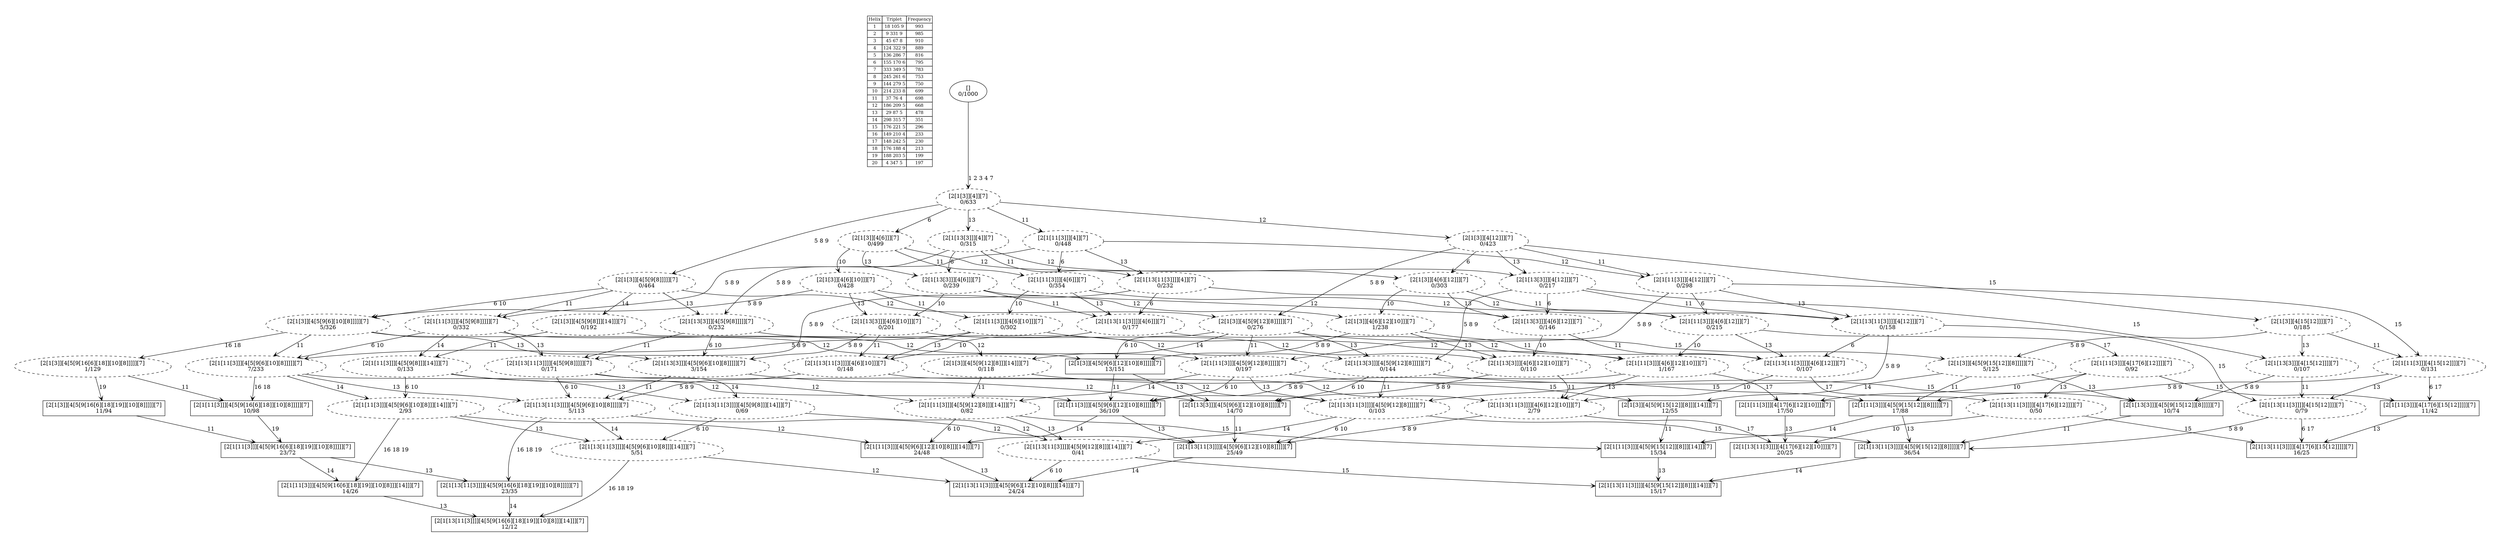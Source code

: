 digraph G {
	pad = 0.5;
	nodesep = 0.5;
"legend" [label = < <table border="0" cellborder="1" cellspacing="0"><tr><td>Helix</td><td>Triplet</td><td>Frequency</td></tr>
<tr><td>1</td><td>18 105 9</td><td>993</td></tr>
<tr><td>2</td><td>9 331 9</td><td>985</td></tr>
<tr><td>3</td><td>45 67 8</td><td>910</td></tr>
<tr><td>4</td><td>124 322 9</td><td>889</td></tr>
<tr><td>5</td><td>136 286 7</td><td>816</td></tr>
<tr><td>6</td><td>155 170 6</td><td>795</td></tr>
<tr><td>7</td><td>333 349 5</td><td>783</td></tr>
<tr><td>8</td><td>245 261 6</td><td>753</td></tr>
<tr><td>9</td><td>144 279 5</td><td>750</td></tr>
<tr><td>10</td><td>214 233 8</td><td>699</td></tr>
<tr><td>11</td><td>37 76 4</td><td>698</td></tr>
<tr><td>12</td><td>186 209 5</td><td>668</td></tr>
<tr><td>13</td><td>29 87 5</td><td>478</td></tr>
<tr><td>14</td><td>298 315 7</td><td>351</td></tr>
<tr><td>15</td><td>176 221 5</td><td>296</td></tr>
<tr><td>16</td><td>149 210 4</td><td>233</td></tr>
<tr><td>17</td><td>148 242 5</td><td>230</td></tr>
<tr><td>18</td><td>176 188 4</td><td>213</td></tr>
<tr><td>19</td><td>188 203 5</td><td>199</td></tr>
<tr><td>20</td><td>4 347 5</td><td>197</td></tr>
</table>>, shape = plaintext, fontsize=11];
"1 2 3 4 5 7 8 9 11 12 13 15 " [shape = box];
"1 2 3 4 5 6 7 8 9 10 11 12 " [shape = box];
"1 2 3 4 5 6 7 8 9 10 11 12 13 " [shape = box];
"1 2 3 4 5 6 7 8 9 10 11 12 13 14 " [shape = box];
"1 2 3 4 5 6 7 8 9 10 11 12 14 " [shape = box];
"1 2 3 4 5 6 7 8 9 10 11 13 16 18 19 " [shape = box];
"1 2 3 4 5 6 7 8 9 10 11 16 18 19 " [shape = box];
"1 2 3 4 6 7 10 11 12 13 17 " [shape = box];
"1 2 3 4 5 7 8 9 11 12 15 " [shape = box];
"1 2 3 4 6 7 10 11 12 17 " [shape = box];
"1 2 3 4 6 7 11 12 13 15 17 " [shape = box];
"1 2 3 4 5 7 8 9 11 12 13 14 15 " [shape = box];
"1 2 3 4 5 7 8 9 11 12 14 15 " [shape = box];
"1 2 3 4 5 6 7 8 9 10 11 14 16 18 19 " [shape = box];
"1 2 3 4 5 6 7 8 9 10 12 13 " [shape = box];
"1 2 3 4 5 6 7 8 9 10 12 " [shape = box];
"1 2 3 4 5 6 7 8 9 10 11 13 14 16 18 19 " [shape = box];
"1 2 3 4 5 7 8 9 12 14 15 " [shape = box];
"1 2 3 4 5 6 7 8 9 10 16 18 19 " [shape = box];
"1 2 3 4 6 7 11 12 15 17 " [shape = box];
"1 2 3 4 5 6 7 8 9 10 11 16 18 " [shape = box];
"1 2 3 4 5 7 8 9 12 13 15 " [shape = box];
"1 2 3 4 5 7 8 9 11 12 " [style = dashed];
"1 2 3 4 5 7 8 9 11 12 13 " [style = dashed];
"1 2 3 4 5 7 8 9 11 13 " [style = dashed];
"1 2 3 4 5 7 8 9 11 " [style = dashed];
"1 2 3 4 7 11 12 13 " [style = dashed];
"1 2 3 4 7 11 12 " [style = dashed];
"1 2 3 4 7 11 12 13 15 " [style = dashed];
"1 2 3 4 5 7 8 9 12 13 " [style = dashed];
"1 2 3 4 5 7 8 9 12 " [style = dashed];
"1 2 3 4 5 7 8 9 12 15 " [style = dashed];
"1 2 3 4 5 7 8 9 " [style = dashed];
"1 2 3 4 7 11 12 15 " [style = dashed];
"1 2 3 4 5 6 7 8 9 10 11 " [style = dashed];
"1 2 3 4 6 7 10 11 12 " [style = dashed];
"1 2 3 4 6 7 11 12 " [style = dashed];
"1 2 3 4 5 6 7 8 9 10 " [style = dashed];
"1 2 3 4 5 6 7 8 9 10 11 13 " [style = dashed];
"1 2 3 4 6 7 10 11 12 13 " [style = dashed];
"1 2 3 4 6 7 11 12 13 " [style = dashed];
"1 2 3 4 5 7 8 9 11 12 13 14 " [style = dashed];
"1 2 3 4 5 7 8 9 11 12 14 " [style = dashed];
"1 2 3 4 5 6 7 8 9 10 11 14 " [style = dashed];
"1 2 3 4 5 6 7 8 9 10 11 13 14 " [style = dashed];
"1 2 3 4 5 7 8 9 12 14 " [style = dashed];
"1 2 3 4 6 7 10 11 13 " [style = dashed];
"1 2 3 4 6 7 10 11 " [style = dashed];
"1 2 3 4 6 7 11 13 " [style = dashed];
"1 2 3 4 5 6 7 8 9 10 13 " [style = dashed];
"1 2 3 4 6 7 11 " [style = dashed];
"1 2 3 4 5 7 8 9 13 " [style = dashed];
"1 2 3 4 6 7 11 12 13 17 " [style = dashed];
"1 2 3 4 6 7 10 12 13 " [style = dashed];
"1 2 3 4 6 7 10 12 " [style = dashed];
"1 2 3 4 7 12 " [style = dashed];
"1 2 3 4 6 7 10 " [style = dashed];
"1 2 3 4 6 7 11 12 17 " [style = dashed];
"1 2 3 4 7 12 13 " [style = dashed];
"1 2 3 4 6 7 12 13 " [style = dashed];
"1 2 3 4 6 7 12 " [style = dashed];
"1 2 3 4 7 12 15 " [style = dashed];
"1 2 3 4 6 7 " [style = dashed];
"1 2 3 4 7 12 13 15 " [style = dashed];
"1 2 3 4 5 7 8 9 11 14 " [style = dashed];
"1 2 3 4 5 7 8 9 11 13 14 " [style = dashed];
"1 2 3 4 5 7 8 9 14 " [style = dashed];
"1 2 3 4 5 6 7 8 9 10 16 18 " [style = dashed];
"1 2 3 4 7 11 " [style = dashed];
"1 2 3 4 7 " [style = dashed];
"1 2 3 4 7 11 13 " [style = dashed];
"1 2 3 4 7 13 " [style = dashed];
"1 2 3 4 6 7 10 13 " [style = dashed];
"1 2 3 4 6 7 13 " [style = dashed];
"1 2 3 4 5 7 8 9 11 12 13 15 " [label = "[2[1[13[11[3]]]][4[5[9[15[12]][8]]]]][7]\n36/54"];
"1 2 3 4 5 6 7 8 9 10 11 12 " [label = "[2[1[11[3]]][4[5[9[6][12][10][8]]]]][7]\n36/109"];
"1 2 3 4 5 6 7 8 9 10 11 12 13 " [label = "[2[1[13[11[3]]]][4[5[9[6][12][10][8]]]]][7]\n25/49"];
"1 2 3 4 5 6 7 8 9 10 11 12 13 14 " [label = "[2[1[13[11[3]]]][4[5[9[6][12][10][8]]][14]]][7]\n24/24"];
"1 2 3 4 5 6 7 8 9 10 11 12 14 " [label = "[2[1[11[3]]][4[5[9[6][12][10][8]]][14]]][7]\n24/48"];
"1 2 3 4 5 6 7 8 9 10 11 13 16 18 19 " [label = "[2[1[13[11[3]]]][4[5[9[16[6][18][19]][10][8]]]]][7]\n23/35"];
"1 2 3 4 5 6 7 8 9 10 11 16 18 19 " [label = "[2[1[11[3]]][4[5[9[16[6][18][19]][10][8]]]]][7]\n23/72"];
"1 2 3 4 6 7 10 11 12 13 17 " [label = "[2[1[13[11[3]]]][4[17[6][12][10]]]][7]\n20/25"];
"1 2 3 4 5 7 8 9 11 12 15 " [label = "[2[1[11[3]]][4[5[9[15[12]][8]]]]][7]\n17/88"];
"1 2 3 4 6 7 10 11 12 17 " [label = "[2[1[11[3]]][4[17[6][12][10]]]][7]\n17/50"];
"1 2 3 4 6 7 11 12 13 15 17 " [label = "[2[1[13[11[3]]]][4[17[6][15[12]]]]][7]\n16/25"];
"1 2 3 4 5 7 8 9 11 12 13 14 15 " [label = "[2[1[13[11[3]]]][4[5[9[15[12]][8]]][14]]][7]\n15/17"];
"1 2 3 4 5 7 8 9 11 12 14 15 " [label = "[2[1[11[3]]][4[5[9[15[12]][8]]][14]]][7]\n15/34"];
"1 2 3 4 5 6 7 8 9 10 11 14 16 18 19 " [label = "[2[1[11[3]]][4[5[9[16[6][18][19]][10][8]]][14]]][7]\n14/26"];
"1 2 3 4 5 6 7 8 9 10 12 13 " [label = "[2[1[13[3]]][4[5[9[6][12][10][8]]]]][7]\n14/70"];
"1 2 3 4 5 6 7 8 9 10 12 " [label = "[2[1[3]][4[5[9[6][12][10][8]]]]][7]\n13/151"];
"1 2 3 4 5 6 7 8 9 10 11 13 14 16 18 19 " [label = "[2[1[13[11[3]]]][4[5[9[16[6][18][19]][10][8]]][14]]][7]\n12/12"];
"1 2 3 4 5 7 8 9 12 14 15 " [label = "[2[1[3]][4[5[9[15[12]][8]]][14]]][7]\n12/55"];
"1 2 3 4 5 6 7 8 9 10 16 18 19 " [label = "[2[1[3]][4[5[9[16[6][18][19]][10][8]]]]][7]\n11/94"];
"1 2 3 4 6 7 11 12 15 17 " [label = "[2[1[11[3]]][4[17[6][15[12]]]]][7]\n11/42"];
"1 2 3 4 5 6 7 8 9 10 11 16 18 " [label = "[2[1[11[3]]][4[5[9[16[6][18]][10][8]]]]][7]\n10/98"];
"1 2 3 4 5 7 8 9 12 13 15 " [label = "[2[1[13[3]]][4[5[9[15[12]][8]]]]][7]\n10/74"];
"1 2 3 4 5 7 8 9 11 12 " [label = "[2[1[11[3]]][4[5[9[12][8]]]]][7]\n0/197"];
"1 2 3 4 5 7 8 9 11 12 13 " [label = "[2[1[13[11[3]]]][4[5[9[12][8]]]]][7]\n0/103"];
"1 2 3 4 5 7 8 9 11 13 " [label = "[2[1[13[11[3]]]][4[5[9[8]]]]][7]\n0/171"];
"1 2 3 4 5 7 8 9 11 " [label = "[2[1[11[3]]][4[5[9[8]]]]][7]\n0/332"];
"1 2 3 4 7 11 12 13 " [label = "[2[1[13[11[3]]]][4[12]]][7]\n0/158"];
"1 2 3 4 7 11 12 " [label = "[2[1[11[3]]][4[12]]][7]\n0/298"];
"1 2 3 4 7 11 12 13 15 " [label = "[2[1[13[11[3]]]][4[15[12]]]][7]\n0/79"];
"1 2 3 4 5 7 8 9 12 13 " [label = "[2[1[13[3]]][4[5[9[12][8]]]]][7]\n0/144"];
"1 2 3 4 5 7 8 9 12 " [label = "[2[1[3]][4[5[9[12][8]]]]][7]\n0/276"];
"1 2 3 4 5 7 8 9 12 15 " [label = "[2[1[3]][4[5[9[15[12]][8]]]]][7]\n5/125"];
"1 2 3 4 5 7 8 9 " [label = "[2[1[3]][4[5[9[8]]]]][7]\n0/464"];
"1 2 3 4 7 11 12 15 " [label = "[2[1[11[3]]][4[15[12]]]][7]\n0/131"];
"1 2 3 4 5 6 7 8 9 10 11 " [label = "[2[1[11[3]]][4[5[9[6][10][8]]]]][7]\n7/233"];
"1 2 3 4 6 7 10 11 12 " [label = "[2[1[11[3]]][4[6][12][10]]][7]\n1/167"];
"1 2 3 4 6 7 11 12 " [label = "[2[1[11[3]]][4[6][12]]][7]\n0/215"];
"1 2 3 4 5 6 7 8 9 10 " [label = "[2[1[3]][4[5[9[6][10][8]]]]][7]\n5/326"];
"1 2 3 4 5 6 7 8 9 10 11 13 " [label = "[2[1[13[11[3]]]][4[5[9[6][10][8]]]]][7]\n5/113"];
"1 2 3 4 6 7 10 11 12 13 " [label = "[2[1[13[11[3]]]][4[6][12][10]]][7]\n2/79"];
"1 2 3 4 6 7 11 12 13 " [label = "[2[1[13[11[3]]]][4[6][12]]][7]\n0/107"];
"1 2 3 4 5 7 8 9 11 12 13 14 " [label = "[2[1[13[11[3]]]][4[5[9[12][8]]][14]]][7]\n0/41"];
"1 2 3 4 5 7 8 9 11 12 14 " [label = "[2[1[11[3]]][4[5[9[12][8]]][14]]][7]\n0/82"];
"1 2 3 4 5 6 7 8 9 10 11 14 " [label = "[2[1[11[3]]][4[5[9[6][10][8]]][14]]][7]\n2/93"];
"1 2 3 4 5 6 7 8 9 10 11 13 14 " [label = "[2[1[13[11[3]]]][4[5[9[6][10][8]]][14]]][7]\n5/51"];
"1 2 3 4 5 7 8 9 12 14 " [label = "[2[1[3]][4[5[9[12][8]]][14]]][7]\n0/118"];
"1 2 3 4 6 7 10 11 13 " [label = "[2[1[13[11[3]]]][4[6][10]]][7]\n0/148"];
"1 2 3 4 6 7 10 11 " [label = "[2[1[11[3]]][4[6][10]]][7]\n0/302"];
"1 2 3 4 6 7 11 13 " [label = "[2[1[13[11[3]]]][4[6]]][7]\n0/177"];
"1 2 3 4 5 6 7 8 9 10 13 " [label = "[2[1[13[3]]][4[5[9[6][10][8]]]]][7]\n3/154"];
"1 2 3 4 6 7 11 " [label = "[2[1[11[3]]][4[6]]][7]\n0/354"];
"1 2 3 4 5 7 8 9 13 " [label = "[2[1[13[3]]][4[5[9[8]]]]][7]\n0/232"];
"1 2 3 4 6 7 11 12 13 17 " [label = "[2[1[13[11[3]]]][4[17[6][12]]]][7]\n0/50"];
"1 2 3 4 6 7 10 12 13 " [label = "[2[1[13[3]]][4[6][12][10]]][7]\n0/110"];
"1 2 3 4 6 7 10 12 " [label = "[2[1[3]][4[6][12][10]]][7]\n1/238"];
"1 2 3 4 7 12 " [label = "[2[1[3]][4[12]]][7]\n0/423"];
"1 2 3 4 6 7 10 " [label = "[2[1[3]][4[6][10]]][7]\n0/428"];
"1 2 3 4 6 7 11 12 17 " [label = "[2[1[11[3]]][4[17[6][12]]]][7]\n0/92"];
"1 2 3 4 7 12 13 " [label = "[2[1[13[3]]][4[12]]][7]\n0/217"];
"1 2 3 4 6 7 12 13 " [label = "[2[1[13[3]]][4[6][12]]][7]\n0/146"];
"1 2 3 4 6 7 12 " [label = "[2[1[3]][4[6][12]]][7]\n0/303"];
"1 2 3 4 7 12 15 " [label = "[2[1[3]][4[15[12]]]][7]\n0/185"];
"1 2 3 4 6 7 " [label = "[2[1[3]][4[6]]][7]\n0/499"];
"1 2 3 4 7 12 13 15 " [label = "[2[1[13[3]]][4[15[12]]]][7]\n0/107"];
"1 2 3 4 5 7 8 9 11 14 " [label = "[2[1[11[3]]][4[5[9[8]]][14]]][7]\n0/133"];
"1 2 3 4 5 7 8 9 11 13 14 " [label = "[2[1[13[11[3]]]][4[5[9[8]]][14]]][7]\n0/69"];
"1 2 3 4 5 7 8 9 14 " [label = "[2[1[3]][4[5[9[8]]][14]]][7]\n0/192"];
"1 2 3 4 5 6 7 8 9 10 16 18 " [label = "[2[1[3]][4[5[9[16[6][18]][10][8]]]]][7]\n1/129"];
"1 2 3 4 7 11 " [label = "[2[1[11[3]]][4]][7]\n0/448"];
"1 2 3 4 7 " [label = "[2[1[3]][4]][7]\n0/633"];
"1 2 3 4 7 11 13 " [label = "[2[1[13[11[3]]]][4]][7]\n0/232"];
"1 2 3 4 7 13 " [label = "[2[1[13[3]]][4]][7]\n0/315"];
"1 2 3 4 6 7 10 13 " [label = "[2[1[13[3]]][4[6][10]]][7]\n0/201"];
"1 2 3 4 6 7 13 " [label = "[2[1[13[3]]][4[6]]][7]\n0/239"];
"" [label = "[]\n0/1000"];
"1 2 3 4 5 7 8 9 11 12 13 15 " -> "1 2 3 4 5 7 8 9 11 12 13 14 15 " [label = "14 ", arrowhead = vee];
"1 2 3 4 5 6 7 8 9 10 11 12 " -> "1 2 3 4 5 6 7 8 9 10 11 12 13 " [label = "13 ", arrowhead = vee];
"1 2 3 4 5 6 7 8 9 10 11 12 " -> "1 2 3 4 5 6 7 8 9 10 11 12 14 " [label = "14 ", arrowhead = vee];
"1 2 3 4 5 6 7 8 9 10 11 12 13 " -> "1 2 3 4 5 6 7 8 9 10 11 12 13 14 " [label = "14 ", arrowhead = vee];
"1 2 3 4 5 6 7 8 9 10 11 12 14 " -> "1 2 3 4 5 6 7 8 9 10 11 12 13 14 " [label = "13 ", arrowhead = vee];
"1 2 3 4 5 6 7 8 9 10 11 13 16 18 19 " -> "1 2 3 4 5 6 7 8 9 10 11 13 14 16 18 19 " [label = "14 ", arrowhead = vee];
"1 2 3 4 5 6 7 8 9 10 11 16 18 19 " -> "1 2 3 4 5 6 7 8 9 10 11 13 16 18 19 " [label = "13 ", arrowhead = vee];
"1 2 3 4 5 6 7 8 9 10 11 16 18 19 " -> "1 2 3 4 5 6 7 8 9 10 11 14 16 18 19 " [label = "14 ", arrowhead = vee];
"1 2 3 4 5 7 8 9 11 12 15 " -> "1 2 3 4 5 7 8 9 11 12 13 15 " [label = "13 ", arrowhead = vee];
"1 2 3 4 5 7 8 9 11 12 15 " -> "1 2 3 4 5 7 8 9 11 12 14 15 " [label = "14 ", arrowhead = vee];
"1 2 3 4 6 7 10 11 12 17 " -> "1 2 3 4 6 7 10 11 12 13 17 " [label = "13 ", arrowhead = vee];
"1 2 3 4 5 7 8 9 11 12 14 15 " -> "1 2 3 4 5 7 8 9 11 12 13 14 15 " [label = "13 ", arrowhead = vee];
"1 2 3 4 5 6 7 8 9 10 11 14 16 18 19 " -> "1 2 3 4 5 6 7 8 9 10 11 13 14 16 18 19 " [label = "13 ", arrowhead = vee];
"1 2 3 4 5 6 7 8 9 10 12 13 " -> "1 2 3 4 5 6 7 8 9 10 11 12 13 " [label = "11 ", arrowhead = vee];
"1 2 3 4 5 6 7 8 9 10 12 " -> "1 2 3 4 5 6 7 8 9 10 11 12 " [label = "11 ", arrowhead = vee];
"1 2 3 4 5 6 7 8 9 10 12 " -> "1 2 3 4 5 6 7 8 9 10 12 13 " [label = "13 ", arrowhead = vee];
"1 2 3 4 5 7 8 9 12 14 15 " -> "1 2 3 4 5 7 8 9 11 12 14 15 " [label = "11 ", arrowhead = vee];
"1 2 3 4 5 6 7 8 9 10 16 18 19 " -> "1 2 3 4 5 6 7 8 9 10 11 16 18 19 " [label = "11 ", arrowhead = vee];
"1 2 3 4 6 7 11 12 15 17 " -> "1 2 3 4 6 7 11 12 13 15 17 " [label = "13 ", arrowhead = vee];
"1 2 3 4 5 6 7 8 9 10 11 16 18 " -> "1 2 3 4 5 6 7 8 9 10 11 16 18 19 " [label = "19 ", arrowhead = vee];
"1 2 3 4 5 7 8 9 12 13 15 " -> "1 2 3 4 5 7 8 9 11 12 13 15 " [label = "11 ", arrowhead = vee];
"1 2 3 4 5 7 8 9 11 12 " -> "1 2 3 4 5 6 7 8 9 10 11 12 " [label = "6 10 ", arrowhead = vee];
"1 2 3 4 5 7 8 9 11 12 " -> "1 2 3 4 5 7 8 9 11 12 13 " [label = "13 ", arrowhead = vee];
"1 2 3 4 5 7 8 9 11 12 " -> "1 2 3 4 5 7 8 9 11 12 14 " [label = "14 ", arrowhead = vee];
"1 2 3 4 5 7 8 9 11 12 " -> "1 2 3 4 5 7 8 9 11 12 15 " [label = "15 ", arrowhead = vee];
"1 2 3 4 5 7 8 9 11 12 13 " -> "1 2 3 4 5 7 8 9 11 12 13 15 " [label = "15 ", arrowhead = vee];
"1 2 3 4 5 7 8 9 11 12 13 " -> "1 2 3 4 5 6 7 8 9 10 11 12 13 " [label = "6 10 ", arrowhead = vee];
"1 2 3 4 5 7 8 9 11 12 13 " -> "1 2 3 4 5 7 8 9 11 12 13 14 " [label = "14 ", arrowhead = vee];
"1 2 3 4 5 7 8 9 11 13 " -> "1 2 3 4 5 7 8 9 11 12 13 " [label = "12 ", arrowhead = vee];
"1 2 3 4 5 7 8 9 11 13 " -> "1 2 3 4 5 6 7 8 9 10 11 13 " [label = "6 10 ", arrowhead = vee];
"1 2 3 4 5 7 8 9 11 13 " -> "1 2 3 4 5 7 8 9 11 13 14 " [label = "14 ", arrowhead = vee];
"1 2 3 4 5 7 8 9 11 " -> "1 2 3 4 5 7 8 9 11 12 " [label = "12 ", arrowhead = vee];
"1 2 3 4 5 7 8 9 11 " -> "1 2 3 4 5 7 8 9 11 13 " [label = "13 ", arrowhead = vee];
"1 2 3 4 5 7 8 9 11 " -> "1 2 3 4 5 6 7 8 9 10 11 " [label = "6 10 ", arrowhead = vee];
"1 2 3 4 5 7 8 9 11 " -> "1 2 3 4 5 7 8 9 11 14 " [label = "14 ", arrowhead = vee];
"1 2 3 4 7 11 12 13 " -> "1 2 3 4 5 7 8 9 11 12 13 " [label = "5 8 9 ", arrowhead = vee];
"1 2 3 4 7 11 12 13 " -> "1 2 3 4 7 11 12 13 15 " [label = "15 ", arrowhead = vee];
"1 2 3 4 7 11 12 13 " -> "1 2 3 4 6 7 11 12 13 " [label = "6 ", arrowhead = vee];
"1 2 3 4 7 11 12 " -> "1 2 3 4 5 7 8 9 11 12 " [label = "5 8 9 ", arrowhead = vee];
"1 2 3 4 7 11 12 " -> "1 2 3 4 7 11 12 13 " [label = "13 ", arrowhead = vee];
"1 2 3 4 7 11 12 " -> "1 2 3 4 7 11 12 15 " [label = "15 ", arrowhead = vee];
"1 2 3 4 7 11 12 " -> "1 2 3 4 6 7 11 12 " [label = "6 ", arrowhead = vee];
"1 2 3 4 7 11 12 13 15 " -> "1 2 3 4 5 7 8 9 11 12 13 15 " [label = "5 8 9 ", arrowhead = vee];
"1 2 3 4 7 11 12 13 15 " -> "1 2 3 4 6 7 11 12 13 15 17 " [label = "6 17 ", arrowhead = vee];
"1 2 3 4 5 7 8 9 12 13 " -> "1 2 3 4 5 6 7 8 9 10 12 13 " [label = "6 10 ", arrowhead = vee];
"1 2 3 4 5 7 8 9 12 13 " -> "1 2 3 4 5 7 8 9 11 12 13 " [label = "11 ", arrowhead = vee];
"1 2 3 4 5 7 8 9 12 13 " -> "1 2 3 4 5 7 8 9 12 13 15 " [label = "15 ", arrowhead = vee];
"1 2 3 4 5 7 8 9 12 " -> "1 2 3 4 5 6 7 8 9 10 12 " [label = "6 10 ", arrowhead = vee];
"1 2 3 4 5 7 8 9 12 " -> "1 2 3 4 5 7 8 9 11 12 " [label = "11 ", arrowhead = vee];
"1 2 3 4 5 7 8 9 12 " -> "1 2 3 4 5 7 8 9 12 13 " [label = "13 ", arrowhead = vee];
"1 2 3 4 5 7 8 9 12 " -> "1 2 3 4 5 7 8 9 12 15 " [label = "15 ", arrowhead = vee];
"1 2 3 4 5 7 8 9 12 " -> "1 2 3 4 5 7 8 9 12 14 " [label = "14 ", arrowhead = vee];
"1 2 3 4 5 7 8 9 12 15 " -> "1 2 3 4 5 7 8 9 12 14 15 " [label = "14 ", arrowhead = vee];
"1 2 3 4 5 7 8 9 12 15 " -> "1 2 3 4 5 7 8 9 11 12 15 " [label = "11 ", arrowhead = vee];
"1 2 3 4 5 7 8 9 12 15 " -> "1 2 3 4 5 7 8 9 12 13 15 " [label = "13 ", arrowhead = vee];
"1 2 3 4 5 7 8 9 " -> "1 2 3 4 5 7 8 9 11 " [label = "11 ", arrowhead = vee];
"1 2 3 4 5 7 8 9 " -> "1 2 3 4 5 7 8 9 12 " [label = "12 ", arrowhead = vee];
"1 2 3 4 5 7 8 9 " -> "1 2 3 4 5 6 7 8 9 10 " [label = "6 10 ", arrowhead = vee];
"1 2 3 4 5 7 8 9 " -> "1 2 3 4 5 7 8 9 13 " [label = "13 ", arrowhead = vee];
"1 2 3 4 5 7 8 9 " -> "1 2 3 4 5 7 8 9 14 " [label = "14 ", arrowhead = vee];
"1 2 3 4 7 11 12 15 " -> "1 2 3 4 6 7 11 12 15 17 " [label = "6 17 ", arrowhead = vee];
"1 2 3 4 7 11 12 15 " -> "1 2 3 4 7 11 12 13 15 " [label = "13 ", arrowhead = vee];
"1 2 3 4 7 11 12 15 " -> "1 2 3 4 5 7 8 9 11 12 15 " [label = "5 8 9 ", arrowhead = vee];
"1 2 3 4 5 6 7 8 9 10 11 " -> "1 2 3 4 5 6 7 8 9 10 11 12 " [label = "12 ", arrowhead = vee];
"1 2 3 4 5 6 7 8 9 10 11 " -> "1 2 3 4 5 6 7 8 9 10 11 13 " [label = "13 ", arrowhead = vee];
"1 2 3 4 5 6 7 8 9 10 11 " -> "1 2 3 4 5 6 7 8 9 10 11 14 " [label = "14 ", arrowhead = vee];
"1 2 3 4 5 6 7 8 9 10 11 " -> "1 2 3 4 5 6 7 8 9 10 11 16 18 " [label = "16 18 ", arrowhead = vee];
"1 2 3 4 6 7 10 11 12 " -> "1 2 3 4 5 6 7 8 9 10 11 12 " [label = "5 8 9 ", arrowhead = vee];
"1 2 3 4 6 7 10 11 12 " -> "1 2 3 4 6 7 10 11 12 13 " [label = "13 ", arrowhead = vee];
"1 2 3 4 6 7 10 11 12 " -> "1 2 3 4 6 7 10 11 12 17 " [label = "17 ", arrowhead = vee];
"1 2 3 4 6 7 11 12 " -> "1 2 3 4 6 7 10 11 12 " [label = "10 ", arrowhead = vee];
"1 2 3 4 6 7 11 12 " -> "1 2 3 4 6 7 11 12 13 " [label = "13 ", arrowhead = vee];
"1 2 3 4 6 7 11 12 " -> "1 2 3 4 6 7 11 12 17 " [label = "17 ", arrowhead = vee];
"1 2 3 4 5 6 7 8 9 10 " -> "1 2 3 4 5 6 7 8 9 10 11 " [label = "11 ", arrowhead = vee];
"1 2 3 4 5 6 7 8 9 10 " -> "1 2 3 4 5 6 7 8 9 10 13 " [label = "13 ", arrowhead = vee];
"1 2 3 4 5 6 7 8 9 10 " -> "1 2 3 4 5 6 7 8 9 10 16 18 " [label = "16 18 ", arrowhead = vee];
"1 2 3 4 5 6 7 8 9 10 " -> "1 2 3 4 5 6 7 8 9 10 12 " [label = "12 ", arrowhead = vee];
"1 2 3 4 5 6 7 8 9 10 11 13 " -> "1 2 3 4 5 6 7 8 9 10 11 12 13 " [label = "12 ", arrowhead = vee];
"1 2 3 4 5 6 7 8 9 10 11 13 " -> "1 2 3 4 5 6 7 8 9 10 11 13 16 18 19 " [label = "16 18 19 ", arrowhead = vee];
"1 2 3 4 5 6 7 8 9 10 11 13 " -> "1 2 3 4 5 6 7 8 9 10 11 13 14 " [label = "14 ", arrowhead = vee];
"1 2 3 4 6 7 10 11 12 13 " -> "1 2 3 4 5 6 7 8 9 10 11 12 13 " [label = "5 8 9 ", arrowhead = vee];
"1 2 3 4 6 7 10 11 12 13 " -> "1 2 3 4 6 7 10 11 12 13 17 " [label = "17 ", arrowhead = vee];
"1 2 3 4 6 7 11 12 13 " -> "1 2 3 4 6 7 10 11 12 13 " [label = "10 ", arrowhead = vee];
"1 2 3 4 6 7 11 12 13 " -> "1 2 3 4 6 7 11 12 13 17 " [label = "17 ", arrowhead = vee];
"1 2 3 4 5 7 8 9 11 12 13 14 " -> "1 2 3 4 5 6 7 8 9 10 11 12 13 14 " [label = "6 10 ", arrowhead = vee];
"1 2 3 4 5 7 8 9 11 12 13 14 " -> "1 2 3 4 5 7 8 9 11 12 13 14 15 " [label = "15 ", arrowhead = vee];
"1 2 3 4 5 7 8 9 11 12 14 " -> "1 2 3 4 5 7 8 9 11 12 14 15 " [label = "15 ", arrowhead = vee];
"1 2 3 4 5 7 8 9 11 12 14 " -> "1 2 3 4 5 7 8 9 11 12 13 14 " [label = "13 ", arrowhead = vee];
"1 2 3 4 5 7 8 9 11 12 14 " -> "1 2 3 4 5 6 7 8 9 10 11 12 14 " [label = "6 10 ", arrowhead = vee];
"1 2 3 4 5 6 7 8 9 10 11 14 " -> "1 2 3 4 5 6 7 8 9 10 11 14 16 18 19 " [label = "16 18 19 ", arrowhead = vee];
"1 2 3 4 5 6 7 8 9 10 11 14 " -> "1 2 3 4 5 6 7 8 9 10 11 13 14 " [label = "13 ", arrowhead = vee];
"1 2 3 4 5 6 7 8 9 10 11 14 " -> "1 2 3 4 5 6 7 8 9 10 11 12 14 " [label = "12 ", arrowhead = vee];
"1 2 3 4 5 6 7 8 9 10 11 13 14 " -> "1 2 3 4 5 6 7 8 9 10 11 12 13 14 " [label = "12 ", arrowhead = vee];
"1 2 3 4 5 6 7 8 9 10 11 13 14 " -> "1 2 3 4 5 6 7 8 9 10 11 13 14 16 18 19 " [label = "16 18 19 ", arrowhead = vee];
"1 2 3 4 5 7 8 9 12 14 " -> "1 2 3 4 5 7 8 9 12 14 15 " [label = "15 ", arrowhead = vee];
"1 2 3 4 5 7 8 9 12 14 " -> "1 2 3 4 5 7 8 9 11 12 14 " [label = "11 ", arrowhead = vee];
"1 2 3 4 6 7 10 11 13 " -> "1 2 3 4 5 6 7 8 9 10 11 13 " [label = "5 8 9 ", arrowhead = vee];
"1 2 3 4 6 7 10 11 13 " -> "1 2 3 4 6 7 10 11 12 13 " [label = "12 ", arrowhead = vee];
"1 2 3 4 6 7 10 11 " -> "1 2 3 4 5 6 7 8 9 10 11 " [label = "5 8 9 ", arrowhead = vee];
"1 2 3 4 6 7 10 11 " -> "1 2 3 4 6 7 10 11 12 " [label = "12 ", arrowhead = vee];
"1 2 3 4 6 7 10 11 " -> "1 2 3 4 6 7 10 11 13 " [label = "13 ", arrowhead = vee];
"1 2 3 4 6 7 11 13 " -> "1 2 3 4 6 7 11 12 13 " [label = "12 ", arrowhead = vee];
"1 2 3 4 6 7 11 13 " -> "1 2 3 4 6 7 10 11 13 " [label = "10 ", arrowhead = vee];
"1 2 3 4 5 6 7 8 9 10 13 " -> "1 2 3 4 5 6 7 8 9 10 12 13 " [label = "12 ", arrowhead = vee];
"1 2 3 4 5 6 7 8 9 10 13 " -> "1 2 3 4 5 6 7 8 9 10 11 13 " [label = "11 ", arrowhead = vee];
"1 2 3 4 6 7 11 " -> "1 2 3 4 6 7 11 12 " [label = "12 ", arrowhead = vee];
"1 2 3 4 6 7 11 " -> "1 2 3 4 6 7 10 11 " [label = "10 ", arrowhead = vee];
"1 2 3 4 6 7 11 " -> "1 2 3 4 6 7 11 13 " [label = "13 ", arrowhead = vee];
"1 2 3 4 5 7 8 9 13 " -> "1 2 3 4 5 7 8 9 11 13 " [label = "11 ", arrowhead = vee];
"1 2 3 4 5 7 8 9 13 " -> "1 2 3 4 5 7 8 9 12 13 " [label = "12 ", arrowhead = vee];
"1 2 3 4 5 7 8 9 13 " -> "1 2 3 4 5 6 7 8 9 10 13 " [label = "6 10 ", arrowhead = vee];
"1 2 3 4 6 7 11 12 13 17 " -> "1 2 3 4 6 7 10 11 12 13 17 " [label = "10 ", arrowhead = vee];
"1 2 3 4 6 7 11 12 13 17 " -> "1 2 3 4 6 7 11 12 13 15 17 " [label = "15 ", arrowhead = vee];
"1 2 3 4 6 7 10 12 13 " -> "1 2 3 4 5 6 7 8 9 10 12 13 " [label = "5 8 9 ", arrowhead = vee];
"1 2 3 4 6 7 10 12 13 " -> "1 2 3 4 6 7 10 11 12 13 " [label = "11 ", arrowhead = vee];
"1 2 3 4 6 7 10 12 " -> "1 2 3 4 5 6 7 8 9 10 12 " [label = "5 8 9 ", arrowhead = vee];
"1 2 3 4 6 7 10 12 " -> "1 2 3 4 6 7 10 11 12 " [label = "11 ", arrowhead = vee];
"1 2 3 4 6 7 10 12 " -> "1 2 3 4 6 7 10 12 13 " [label = "13 ", arrowhead = vee];
"1 2 3 4 7 12 " -> "1 2 3 4 7 11 12 " [label = "11 ", arrowhead = vee];
"1 2 3 4 7 12 " -> "1 2 3 4 5 7 8 9 12 " [label = "5 8 9 ", arrowhead = vee];
"1 2 3 4 7 12 " -> "1 2 3 4 7 12 13 " [label = "13 ", arrowhead = vee];
"1 2 3 4 7 12 " -> "1 2 3 4 6 7 12 " [label = "6 ", arrowhead = vee];
"1 2 3 4 7 12 " -> "1 2 3 4 7 12 15 " [label = "15 ", arrowhead = vee];
"1 2 3 4 6 7 10 " -> "1 2 3 4 5 6 7 8 9 10 " [label = "5 8 9 ", arrowhead = vee];
"1 2 3 4 6 7 10 " -> "1 2 3 4 6 7 10 11 " [label = "11 ", arrowhead = vee];
"1 2 3 4 6 7 10 " -> "1 2 3 4 6 7 10 12 " [label = "12 ", arrowhead = vee];
"1 2 3 4 6 7 10 " -> "1 2 3 4 6 7 10 13 " [label = "13 ", arrowhead = vee];
"1 2 3 4 6 7 11 12 17 " -> "1 2 3 4 6 7 11 12 15 17 " [label = "15 ", arrowhead = vee];
"1 2 3 4 6 7 11 12 17 " -> "1 2 3 4 6 7 11 12 13 17 " [label = "13 ", arrowhead = vee];
"1 2 3 4 6 7 11 12 17 " -> "1 2 3 4 6 7 10 11 12 17 " [label = "10 ", arrowhead = vee];
"1 2 3 4 7 12 13 " -> "1 2 3 4 7 11 12 13 " [label = "11 ", arrowhead = vee];
"1 2 3 4 7 12 13 " -> "1 2 3 4 5 7 8 9 12 13 " [label = "5 8 9 ", arrowhead = vee];
"1 2 3 4 7 12 13 " -> "1 2 3 4 6 7 12 13 " [label = "6 ", arrowhead = vee];
"1 2 3 4 7 12 13 " -> "1 2 3 4 7 12 13 15 " [label = "15 ", arrowhead = vee];
"1 2 3 4 6 7 12 13 " -> "1 2 3 4 6 7 11 12 13 " [label = "11 ", arrowhead = vee];
"1 2 3 4 6 7 12 13 " -> "1 2 3 4 6 7 10 12 13 " [label = "10 ", arrowhead = vee];
"1 2 3 4 6 7 12 " -> "1 2 3 4 6 7 11 12 " [label = "11 ", arrowhead = vee];
"1 2 3 4 6 7 12 " -> "1 2 3 4 6 7 10 12 " [label = "10 ", arrowhead = vee];
"1 2 3 4 6 7 12 " -> "1 2 3 4 6 7 12 13 " [label = "13 ", arrowhead = vee];
"1 2 3 4 7 12 15 " -> "1 2 3 4 5 7 8 9 12 15 " [label = "5 8 9 ", arrowhead = vee];
"1 2 3 4 7 12 15 " -> "1 2 3 4 7 11 12 15 " [label = "11 ", arrowhead = vee];
"1 2 3 4 7 12 15 " -> "1 2 3 4 7 12 13 15 " [label = "13 ", arrowhead = vee];
"1 2 3 4 6 7 " -> "1 2 3 4 6 7 11 " [label = "11 ", arrowhead = vee];
"1 2 3 4 6 7 " -> "1 2 3 4 6 7 10 " [label = "10 ", arrowhead = vee];
"1 2 3 4 6 7 " -> "1 2 3 4 6 7 12 " [label = "12 ", arrowhead = vee];
"1 2 3 4 6 7 " -> "1 2 3 4 6 7 13 " [label = "13 ", arrowhead = vee];
"1 2 3 4 7 12 13 15 " -> "1 2 3 4 5 7 8 9 12 13 15 " [label = "5 8 9 ", arrowhead = vee];
"1 2 3 4 7 12 13 15 " -> "1 2 3 4 7 11 12 13 15 " [label = "11 ", arrowhead = vee];
"1 2 3 4 5 7 8 9 11 14 " -> "1 2 3 4 5 7 8 9 11 12 14 " [label = "12 ", arrowhead = vee];
"1 2 3 4 5 7 8 9 11 14 " -> "1 2 3 4 5 6 7 8 9 10 11 14 " [label = "6 10 ", arrowhead = vee];
"1 2 3 4 5 7 8 9 11 14 " -> "1 2 3 4 5 7 8 9 11 13 14 " [label = "13 ", arrowhead = vee];
"1 2 3 4 5 7 8 9 11 13 14 " -> "1 2 3 4 5 7 8 9 11 12 13 14 " [label = "12 ", arrowhead = vee];
"1 2 3 4 5 7 8 9 11 13 14 " -> "1 2 3 4 5 6 7 8 9 10 11 13 14 " [label = "6 10 ", arrowhead = vee];
"1 2 3 4 5 7 8 9 14 " -> "1 2 3 4 5 7 8 9 12 14 " [label = "12 ", arrowhead = vee];
"1 2 3 4 5 7 8 9 14 " -> "1 2 3 4 5 7 8 9 11 14 " [label = "11 ", arrowhead = vee];
"1 2 3 4 5 6 7 8 9 10 16 18 " -> "1 2 3 4 5 6 7 8 9 10 16 18 19 " [label = "19 ", arrowhead = vee];
"1 2 3 4 5 6 7 8 9 10 16 18 " -> "1 2 3 4 5 6 7 8 9 10 11 16 18 " [label = "11 ", arrowhead = vee];
"1 2 3 4 7 11 " -> "1 2 3 4 7 11 13 " [label = "13 ", arrowhead = vee];
"1 2 3 4 7 11 " -> "1 2 3 4 5 7 8 9 11 " [label = "5 8 9 ", arrowhead = vee];
"1 2 3 4 7 11 " -> "1 2 3 4 7 11 12 " [label = "12 ", arrowhead = vee];
"1 2 3 4 7 11 " -> "1 2 3 4 6 7 11 " [label = "6 ", arrowhead = vee];
"1 2 3 4 7 " -> "1 2 3 4 7 11 " [label = "11 ", arrowhead = vee];
"1 2 3 4 7 " -> "1 2 3 4 7 13 " [label = "13 ", arrowhead = vee];
"1 2 3 4 7 " -> "1 2 3 4 5 7 8 9 " [label = "5 8 9 ", arrowhead = vee];
"1 2 3 4 7 " -> "1 2 3 4 7 12 " [label = "12 ", arrowhead = vee];
"1 2 3 4 7 " -> "1 2 3 4 6 7 " [label = "6 ", arrowhead = vee];
"1 2 3 4 7 11 13 " -> "1 2 3 4 5 7 8 9 11 13 " [label = "5 8 9 ", arrowhead = vee];
"1 2 3 4 7 11 13 " -> "1 2 3 4 7 11 12 13 " [label = "12 ", arrowhead = vee];
"1 2 3 4 7 11 13 " -> "1 2 3 4 6 7 11 13 " [label = "6 ", arrowhead = vee];
"1 2 3 4 7 13 " -> "1 2 3 4 7 11 13 " [label = "11 ", arrowhead = vee];
"1 2 3 4 7 13 " -> "1 2 3 4 6 7 13 " [label = "6 ", arrowhead = vee];
"1 2 3 4 7 13 " -> "1 2 3 4 5 7 8 9 13 " [label = "5 8 9 ", arrowhead = vee];
"1 2 3 4 7 13 " -> "1 2 3 4 7 12 13 " [label = "12 ", arrowhead = vee];
"1 2 3 4 6 7 10 13 " -> "1 2 3 4 6 7 10 12 13 " [label = "12 ", arrowhead = vee];
"1 2 3 4 6 7 10 13 " -> "1 2 3 4 6 7 10 11 13 " [label = "11 ", arrowhead = vee];
"1 2 3 4 6 7 10 13 " -> "1 2 3 4 5 6 7 8 9 10 13 " [label = "5 8 9 ", arrowhead = vee];
"1 2 3 4 6 7 13 " -> "1 2 3 4 6 7 12 13 " [label = "12 ", arrowhead = vee];
"1 2 3 4 6 7 13 " -> "1 2 3 4 6 7 10 13 " [label = "10 ", arrowhead = vee];
"1 2 3 4 6 7 13 " -> "1 2 3 4 6 7 11 13 " [label = "11 ", arrowhead = vee];
"" -> "1 2 3 4 7 " [label = "1 2 3 4 7 ", arrowhead = vee];
}
